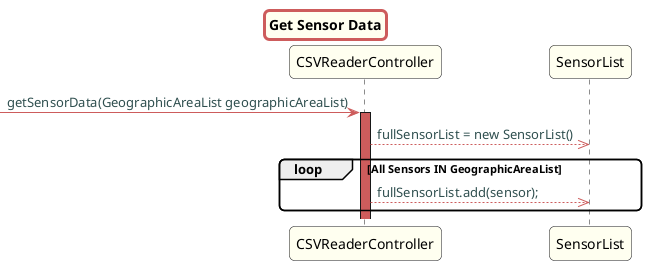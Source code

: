@startuml

title Get Sensor Data

skinparam titleBorderRoundCorner 10
skinparam titleBorderThickness 3
skinparam titleBorderColor indianred
skinparam titleBackgroundColor ivory
skinparam FontName quicksand

skinparam actor {
 	BorderColor indianred
 	}

 skinparam sequence {
 	LifeLineBackgroundColor indianred
 	ParticipantBackgroundColor ivory
 }

 skinparam roundcorner 10

 skinparam component {
   arrowThickness 1
   ArrowFontName Verdana
   ArrowColor indianred
   ArrowFontColor darkslategrey
 }



-> CSVReaderController: getSensorData(GeographicAreaList geographicAreaList)
activate CSVReaderController
CSVReaderController -->> SensorList: fullSensorList = new SensorList()

loop All Sensors IN GeographicAreaList


CSVReaderController -->> SensorList: fullSensorList.add(sensor);
end



@enduml